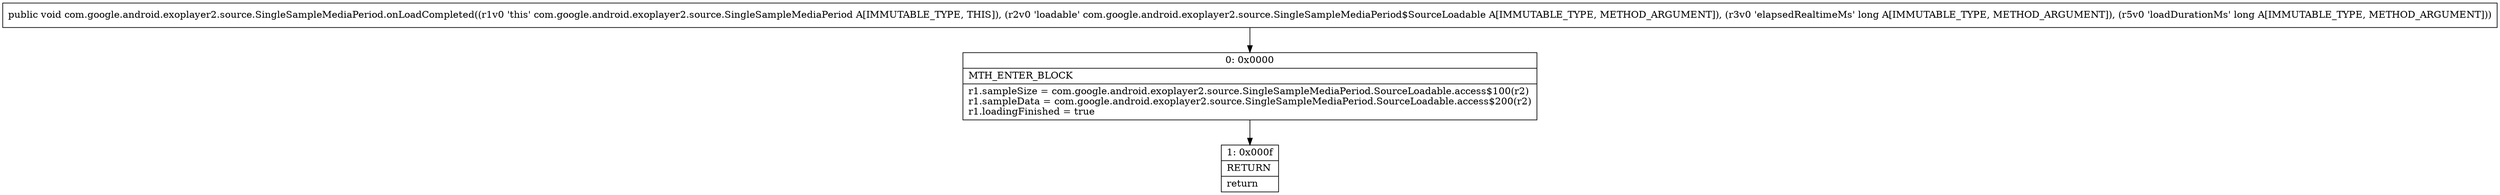 digraph "CFG forcom.google.android.exoplayer2.source.SingleSampleMediaPeriod.onLoadCompleted(Lcom\/google\/android\/exoplayer2\/source\/SingleSampleMediaPeriod$SourceLoadable;JJ)V" {
Node_0 [shape=record,label="{0\:\ 0x0000|MTH_ENTER_BLOCK\l|r1.sampleSize = com.google.android.exoplayer2.source.SingleSampleMediaPeriod.SourceLoadable.access$100(r2)\lr1.sampleData = com.google.android.exoplayer2.source.SingleSampleMediaPeriod.SourceLoadable.access$200(r2)\lr1.loadingFinished = true\l}"];
Node_1 [shape=record,label="{1\:\ 0x000f|RETURN\l|return\l}"];
MethodNode[shape=record,label="{public void com.google.android.exoplayer2.source.SingleSampleMediaPeriod.onLoadCompleted((r1v0 'this' com.google.android.exoplayer2.source.SingleSampleMediaPeriod A[IMMUTABLE_TYPE, THIS]), (r2v0 'loadable' com.google.android.exoplayer2.source.SingleSampleMediaPeriod$SourceLoadable A[IMMUTABLE_TYPE, METHOD_ARGUMENT]), (r3v0 'elapsedRealtimeMs' long A[IMMUTABLE_TYPE, METHOD_ARGUMENT]), (r5v0 'loadDurationMs' long A[IMMUTABLE_TYPE, METHOD_ARGUMENT])) }"];
MethodNode -> Node_0;
Node_0 -> Node_1;
}

